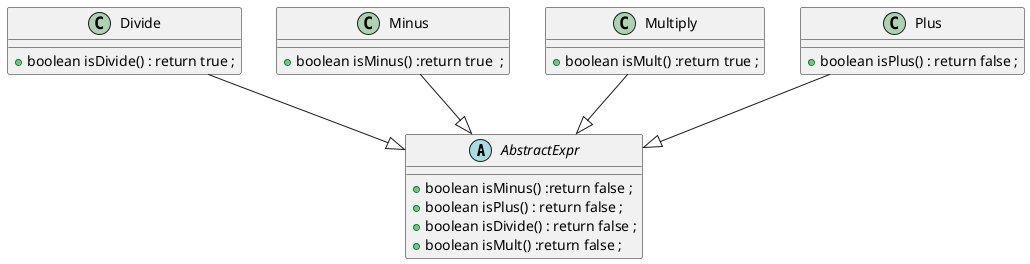 @startuml

abstract class AbstractExpr {

    + boolean isMinus() :return false ;
    + boolean isPlus() : return false ;
    + boolean isDivide() : return false ;
    +  boolean isMult() :return false ;
}

class Divide  {

    + boolean isDivide() : return true ;
}



class Minus  {
    + boolean isMinus() :return true  ;
}

class Multiply  {
    +  boolean isMult() :return true ;
}

class Plus  {
   + boolean isPlus() : return false ;
}

Divide --|> AbstractExpr 
Plus --|> AbstractExpr 
Minus --|> AbstractExpr 
Multiply --|> AbstractExpr
@enduml
